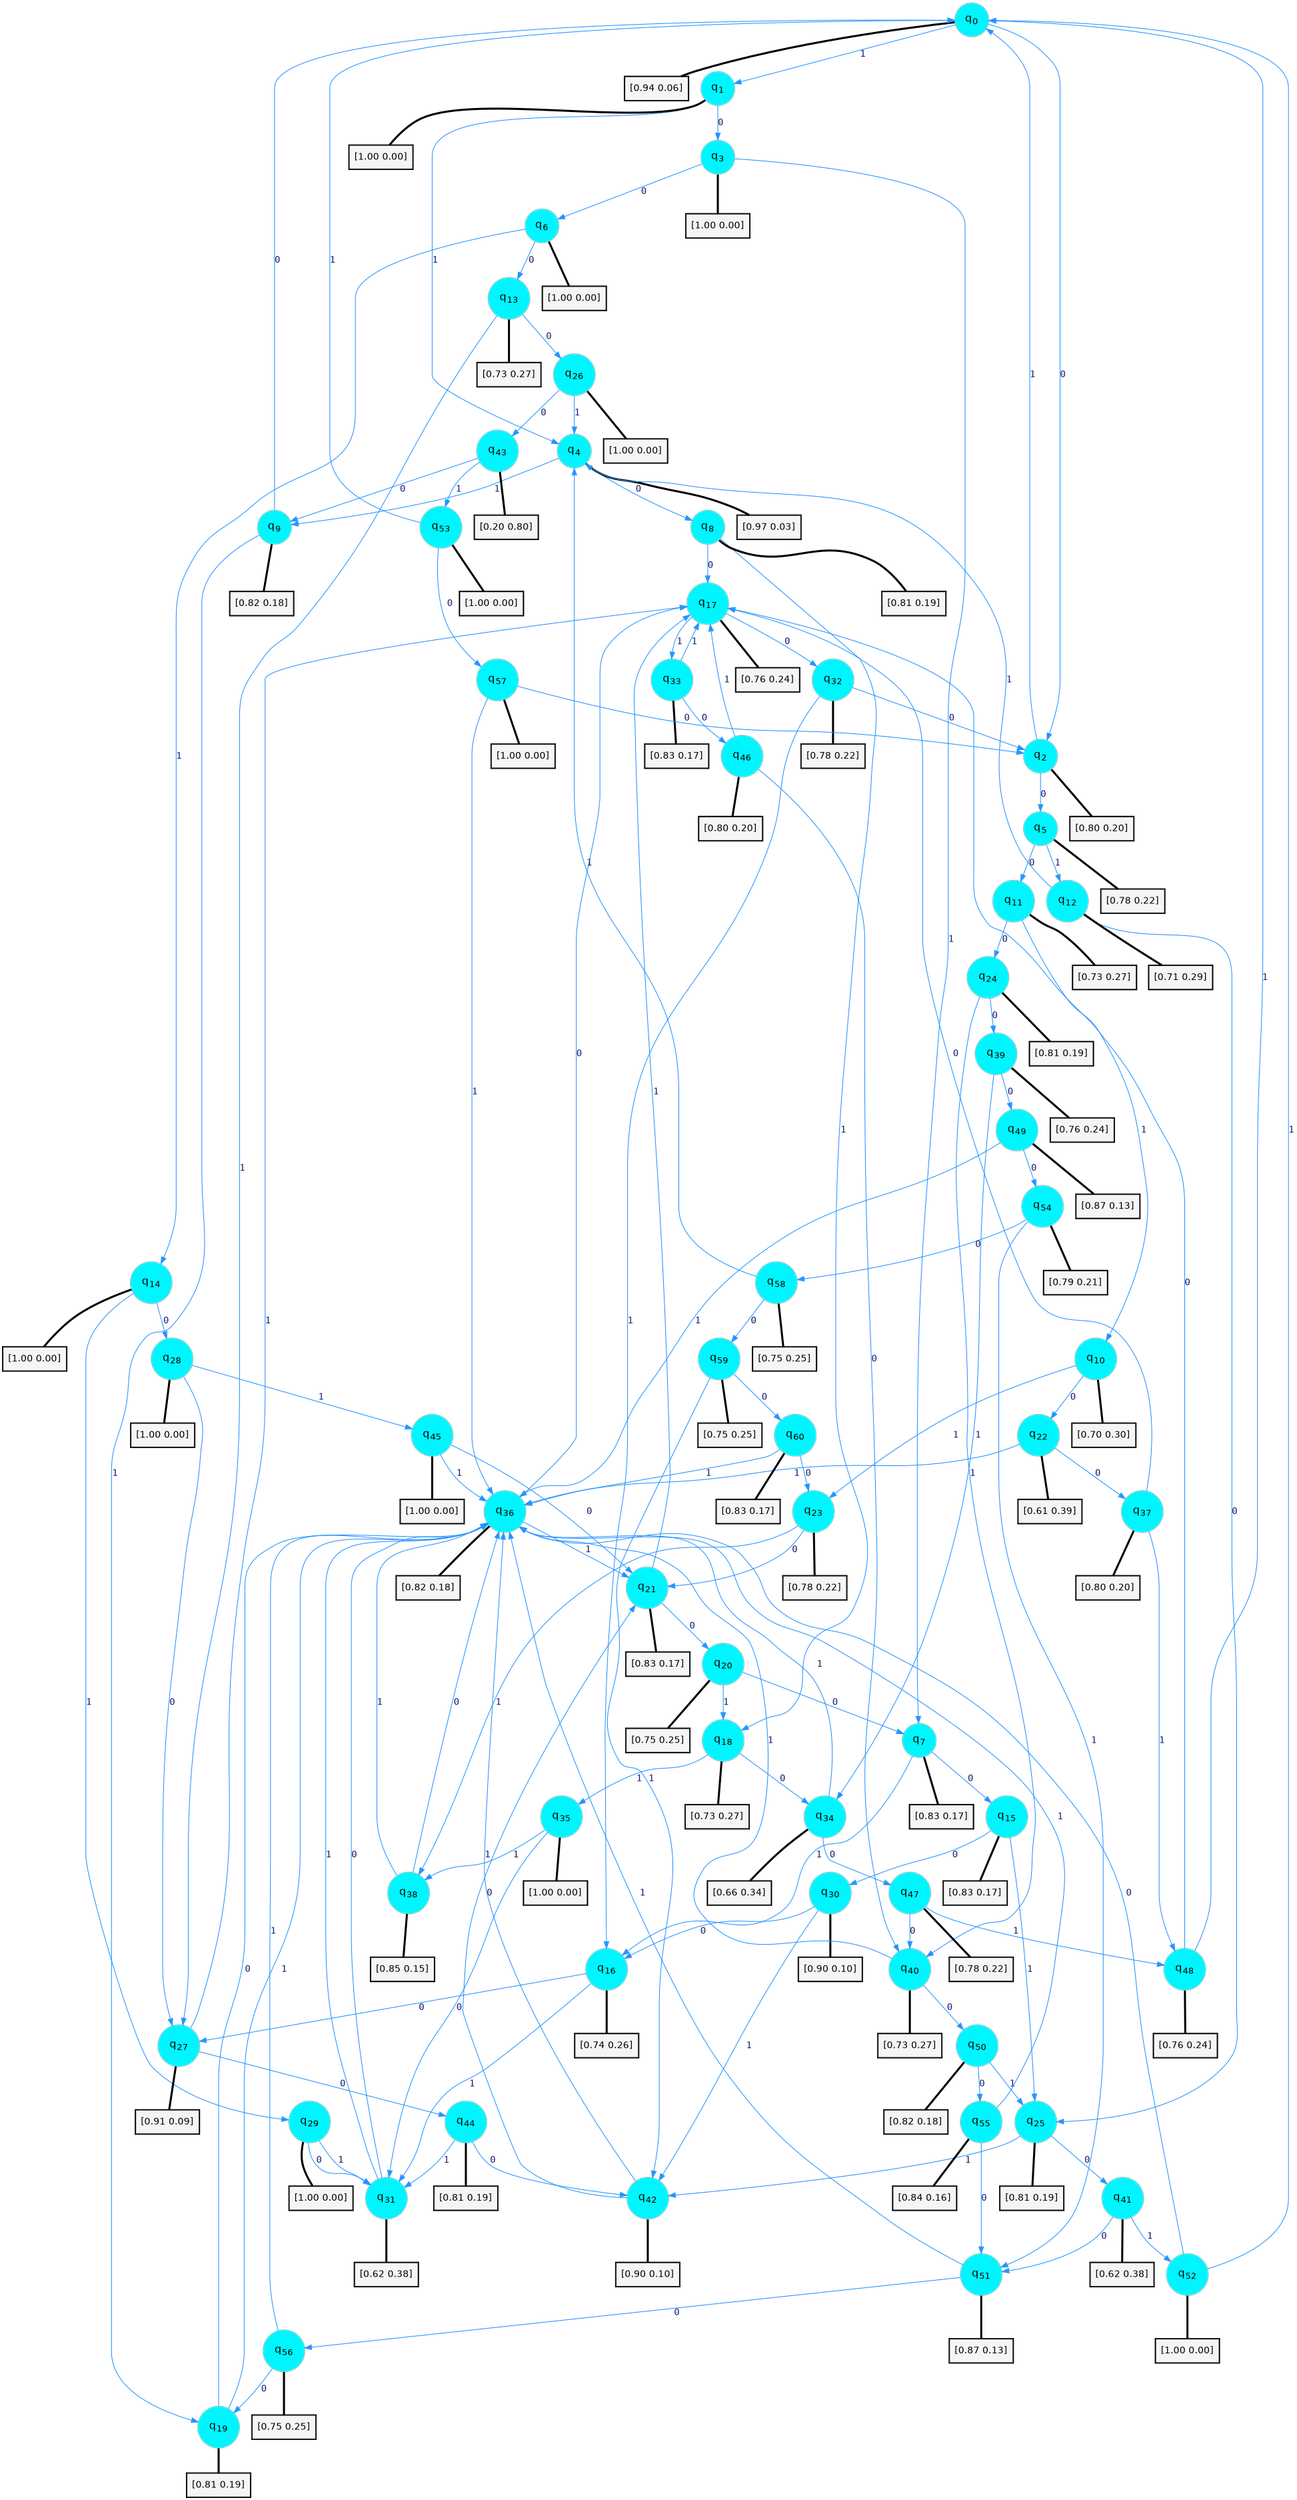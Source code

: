digraph G {
graph [
bgcolor=transparent, dpi=300, rankdir=TD, size="40,25"];
node [
color=gray, fillcolor=turquoise1, fontcolor=black, fontname=Helvetica, fontsize=16, fontweight=bold, shape=circle, style=filled];
edge [
arrowsize=1, color=dodgerblue1, fontcolor=midnightblue, fontname=courier, fontweight=bold, penwidth=1, style=solid, weight=20];
0[label=<q<SUB>0</SUB>>];
1[label=<q<SUB>1</SUB>>];
2[label=<q<SUB>2</SUB>>];
3[label=<q<SUB>3</SUB>>];
4[label=<q<SUB>4</SUB>>];
5[label=<q<SUB>5</SUB>>];
6[label=<q<SUB>6</SUB>>];
7[label=<q<SUB>7</SUB>>];
8[label=<q<SUB>8</SUB>>];
9[label=<q<SUB>9</SUB>>];
10[label=<q<SUB>10</SUB>>];
11[label=<q<SUB>11</SUB>>];
12[label=<q<SUB>12</SUB>>];
13[label=<q<SUB>13</SUB>>];
14[label=<q<SUB>14</SUB>>];
15[label=<q<SUB>15</SUB>>];
16[label=<q<SUB>16</SUB>>];
17[label=<q<SUB>17</SUB>>];
18[label=<q<SUB>18</SUB>>];
19[label=<q<SUB>19</SUB>>];
20[label=<q<SUB>20</SUB>>];
21[label=<q<SUB>21</SUB>>];
22[label=<q<SUB>22</SUB>>];
23[label=<q<SUB>23</SUB>>];
24[label=<q<SUB>24</SUB>>];
25[label=<q<SUB>25</SUB>>];
26[label=<q<SUB>26</SUB>>];
27[label=<q<SUB>27</SUB>>];
28[label=<q<SUB>28</SUB>>];
29[label=<q<SUB>29</SUB>>];
30[label=<q<SUB>30</SUB>>];
31[label=<q<SUB>31</SUB>>];
32[label=<q<SUB>32</SUB>>];
33[label=<q<SUB>33</SUB>>];
34[label=<q<SUB>34</SUB>>];
35[label=<q<SUB>35</SUB>>];
36[label=<q<SUB>36</SUB>>];
37[label=<q<SUB>37</SUB>>];
38[label=<q<SUB>38</SUB>>];
39[label=<q<SUB>39</SUB>>];
40[label=<q<SUB>40</SUB>>];
41[label=<q<SUB>41</SUB>>];
42[label=<q<SUB>42</SUB>>];
43[label=<q<SUB>43</SUB>>];
44[label=<q<SUB>44</SUB>>];
45[label=<q<SUB>45</SUB>>];
46[label=<q<SUB>46</SUB>>];
47[label=<q<SUB>47</SUB>>];
48[label=<q<SUB>48</SUB>>];
49[label=<q<SUB>49</SUB>>];
50[label=<q<SUB>50</SUB>>];
51[label=<q<SUB>51</SUB>>];
52[label=<q<SUB>52</SUB>>];
53[label=<q<SUB>53</SUB>>];
54[label=<q<SUB>54</SUB>>];
55[label=<q<SUB>55</SUB>>];
56[label=<q<SUB>56</SUB>>];
57[label=<q<SUB>57</SUB>>];
58[label=<q<SUB>58</SUB>>];
59[label=<q<SUB>59</SUB>>];
60[label=<q<SUB>60</SUB>>];
61[label="[0.94 0.06]", shape=box,fontcolor=black, fontname=Helvetica, fontsize=14, penwidth=2, fillcolor=whitesmoke,color=black];
62[label="[1.00 0.00]", shape=box,fontcolor=black, fontname=Helvetica, fontsize=14, penwidth=2, fillcolor=whitesmoke,color=black];
63[label="[0.80 0.20]", shape=box,fontcolor=black, fontname=Helvetica, fontsize=14, penwidth=2, fillcolor=whitesmoke,color=black];
64[label="[1.00 0.00]", shape=box,fontcolor=black, fontname=Helvetica, fontsize=14, penwidth=2, fillcolor=whitesmoke,color=black];
65[label="[0.97 0.03]", shape=box,fontcolor=black, fontname=Helvetica, fontsize=14, penwidth=2, fillcolor=whitesmoke,color=black];
66[label="[0.78 0.22]", shape=box,fontcolor=black, fontname=Helvetica, fontsize=14, penwidth=2, fillcolor=whitesmoke,color=black];
67[label="[1.00 0.00]", shape=box,fontcolor=black, fontname=Helvetica, fontsize=14, penwidth=2, fillcolor=whitesmoke,color=black];
68[label="[0.83 0.17]", shape=box,fontcolor=black, fontname=Helvetica, fontsize=14, penwidth=2, fillcolor=whitesmoke,color=black];
69[label="[0.81 0.19]", shape=box,fontcolor=black, fontname=Helvetica, fontsize=14, penwidth=2, fillcolor=whitesmoke,color=black];
70[label="[0.82 0.18]", shape=box,fontcolor=black, fontname=Helvetica, fontsize=14, penwidth=2, fillcolor=whitesmoke,color=black];
71[label="[0.70 0.30]", shape=box,fontcolor=black, fontname=Helvetica, fontsize=14, penwidth=2, fillcolor=whitesmoke,color=black];
72[label="[0.73 0.27]", shape=box,fontcolor=black, fontname=Helvetica, fontsize=14, penwidth=2, fillcolor=whitesmoke,color=black];
73[label="[0.71 0.29]", shape=box,fontcolor=black, fontname=Helvetica, fontsize=14, penwidth=2, fillcolor=whitesmoke,color=black];
74[label="[0.73 0.27]", shape=box,fontcolor=black, fontname=Helvetica, fontsize=14, penwidth=2, fillcolor=whitesmoke,color=black];
75[label="[1.00 0.00]", shape=box,fontcolor=black, fontname=Helvetica, fontsize=14, penwidth=2, fillcolor=whitesmoke,color=black];
76[label="[0.83 0.17]", shape=box,fontcolor=black, fontname=Helvetica, fontsize=14, penwidth=2, fillcolor=whitesmoke,color=black];
77[label="[0.74 0.26]", shape=box,fontcolor=black, fontname=Helvetica, fontsize=14, penwidth=2, fillcolor=whitesmoke,color=black];
78[label="[0.76 0.24]", shape=box,fontcolor=black, fontname=Helvetica, fontsize=14, penwidth=2, fillcolor=whitesmoke,color=black];
79[label="[0.73 0.27]", shape=box,fontcolor=black, fontname=Helvetica, fontsize=14, penwidth=2, fillcolor=whitesmoke,color=black];
80[label="[0.81 0.19]", shape=box,fontcolor=black, fontname=Helvetica, fontsize=14, penwidth=2, fillcolor=whitesmoke,color=black];
81[label="[0.75 0.25]", shape=box,fontcolor=black, fontname=Helvetica, fontsize=14, penwidth=2, fillcolor=whitesmoke,color=black];
82[label="[0.83 0.17]", shape=box,fontcolor=black, fontname=Helvetica, fontsize=14, penwidth=2, fillcolor=whitesmoke,color=black];
83[label="[0.61 0.39]", shape=box,fontcolor=black, fontname=Helvetica, fontsize=14, penwidth=2, fillcolor=whitesmoke,color=black];
84[label="[0.78 0.22]", shape=box,fontcolor=black, fontname=Helvetica, fontsize=14, penwidth=2, fillcolor=whitesmoke,color=black];
85[label="[0.81 0.19]", shape=box,fontcolor=black, fontname=Helvetica, fontsize=14, penwidth=2, fillcolor=whitesmoke,color=black];
86[label="[0.81 0.19]", shape=box,fontcolor=black, fontname=Helvetica, fontsize=14, penwidth=2, fillcolor=whitesmoke,color=black];
87[label="[1.00 0.00]", shape=box,fontcolor=black, fontname=Helvetica, fontsize=14, penwidth=2, fillcolor=whitesmoke,color=black];
88[label="[0.91 0.09]", shape=box,fontcolor=black, fontname=Helvetica, fontsize=14, penwidth=2, fillcolor=whitesmoke,color=black];
89[label="[1.00 0.00]", shape=box,fontcolor=black, fontname=Helvetica, fontsize=14, penwidth=2, fillcolor=whitesmoke,color=black];
90[label="[1.00 0.00]", shape=box,fontcolor=black, fontname=Helvetica, fontsize=14, penwidth=2, fillcolor=whitesmoke,color=black];
91[label="[0.90 0.10]", shape=box,fontcolor=black, fontname=Helvetica, fontsize=14, penwidth=2, fillcolor=whitesmoke,color=black];
92[label="[0.62 0.38]", shape=box,fontcolor=black, fontname=Helvetica, fontsize=14, penwidth=2, fillcolor=whitesmoke,color=black];
93[label="[0.78 0.22]", shape=box,fontcolor=black, fontname=Helvetica, fontsize=14, penwidth=2, fillcolor=whitesmoke,color=black];
94[label="[0.83 0.17]", shape=box,fontcolor=black, fontname=Helvetica, fontsize=14, penwidth=2, fillcolor=whitesmoke,color=black];
95[label="[0.66 0.34]", shape=box,fontcolor=black, fontname=Helvetica, fontsize=14, penwidth=2, fillcolor=whitesmoke,color=black];
96[label="[1.00 0.00]", shape=box,fontcolor=black, fontname=Helvetica, fontsize=14, penwidth=2, fillcolor=whitesmoke,color=black];
97[label="[0.82 0.18]", shape=box,fontcolor=black, fontname=Helvetica, fontsize=14, penwidth=2, fillcolor=whitesmoke,color=black];
98[label="[0.80 0.20]", shape=box,fontcolor=black, fontname=Helvetica, fontsize=14, penwidth=2, fillcolor=whitesmoke,color=black];
99[label="[0.85 0.15]", shape=box,fontcolor=black, fontname=Helvetica, fontsize=14, penwidth=2, fillcolor=whitesmoke,color=black];
100[label="[0.76 0.24]", shape=box,fontcolor=black, fontname=Helvetica, fontsize=14, penwidth=2, fillcolor=whitesmoke,color=black];
101[label="[0.73 0.27]", shape=box,fontcolor=black, fontname=Helvetica, fontsize=14, penwidth=2, fillcolor=whitesmoke,color=black];
102[label="[0.62 0.38]", shape=box,fontcolor=black, fontname=Helvetica, fontsize=14, penwidth=2, fillcolor=whitesmoke,color=black];
103[label="[0.90 0.10]", shape=box,fontcolor=black, fontname=Helvetica, fontsize=14, penwidth=2, fillcolor=whitesmoke,color=black];
104[label="[0.20 0.80]", shape=box,fontcolor=black, fontname=Helvetica, fontsize=14, penwidth=2, fillcolor=whitesmoke,color=black];
105[label="[0.81 0.19]", shape=box,fontcolor=black, fontname=Helvetica, fontsize=14, penwidth=2, fillcolor=whitesmoke,color=black];
106[label="[1.00 0.00]", shape=box,fontcolor=black, fontname=Helvetica, fontsize=14, penwidth=2, fillcolor=whitesmoke,color=black];
107[label="[0.80 0.20]", shape=box,fontcolor=black, fontname=Helvetica, fontsize=14, penwidth=2, fillcolor=whitesmoke,color=black];
108[label="[0.78 0.22]", shape=box,fontcolor=black, fontname=Helvetica, fontsize=14, penwidth=2, fillcolor=whitesmoke,color=black];
109[label="[0.76 0.24]", shape=box,fontcolor=black, fontname=Helvetica, fontsize=14, penwidth=2, fillcolor=whitesmoke,color=black];
110[label="[0.87 0.13]", shape=box,fontcolor=black, fontname=Helvetica, fontsize=14, penwidth=2, fillcolor=whitesmoke,color=black];
111[label="[0.82 0.18]", shape=box,fontcolor=black, fontname=Helvetica, fontsize=14, penwidth=2, fillcolor=whitesmoke,color=black];
112[label="[0.87 0.13]", shape=box,fontcolor=black, fontname=Helvetica, fontsize=14, penwidth=2, fillcolor=whitesmoke,color=black];
113[label="[1.00 0.00]", shape=box,fontcolor=black, fontname=Helvetica, fontsize=14, penwidth=2, fillcolor=whitesmoke,color=black];
114[label="[1.00 0.00]", shape=box,fontcolor=black, fontname=Helvetica, fontsize=14, penwidth=2, fillcolor=whitesmoke,color=black];
115[label="[0.79 0.21]", shape=box,fontcolor=black, fontname=Helvetica, fontsize=14, penwidth=2, fillcolor=whitesmoke,color=black];
116[label="[0.84 0.16]", shape=box,fontcolor=black, fontname=Helvetica, fontsize=14, penwidth=2, fillcolor=whitesmoke,color=black];
117[label="[0.75 0.25]", shape=box,fontcolor=black, fontname=Helvetica, fontsize=14, penwidth=2, fillcolor=whitesmoke,color=black];
118[label="[1.00 0.00]", shape=box,fontcolor=black, fontname=Helvetica, fontsize=14, penwidth=2, fillcolor=whitesmoke,color=black];
119[label="[0.75 0.25]", shape=box,fontcolor=black, fontname=Helvetica, fontsize=14, penwidth=2, fillcolor=whitesmoke,color=black];
120[label="[0.75 0.25]", shape=box,fontcolor=black, fontname=Helvetica, fontsize=14, penwidth=2, fillcolor=whitesmoke,color=black];
121[label="[0.83 0.17]", shape=box,fontcolor=black, fontname=Helvetica, fontsize=14, penwidth=2, fillcolor=whitesmoke,color=black];
0->2 [label=0];
0->1 [label=1];
0->61 [arrowhead=none, penwidth=3,color=black];
1->3 [label=0];
1->4 [label=1];
1->62 [arrowhead=none, penwidth=3,color=black];
2->5 [label=0];
2->0 [label=1];
2->63 [arrowhead=none, penwidth=3,color=black];
3->6 [label=0];
3->7 [label=1];
3->64 [arrowhead=none, penwidth=3,color=black];
4->8 [label=0];
4->9 [label=1];
4->65 [arrowhead=none, penwidth=3,color=black];
5->11 [label=0];
5->12 [label=1];
5->66 [arrowhead=none, penwidth=3,color=black];
6->13 [label=0];
6->14 [label=1];
6->67 [arrowhead=none, penwidth=3,color=black];
7->15 [label=0];
7->16 [label=1];
7->68 [arrowhead=none, penwidth=3,color=black];
8->17 [label=0];
8->18 [label=1];
8->69 [arrowhead=none, penwidth=3,color=black];
9->0 [label=0];
9->19 [label=1];
9->70 [arrowhead=none, penwidth=3,color=black];
10->22 [label=0];
10->23 [label=1];
10->71 [arrowhead=none, penwidth=3,color=black];
11->24 [label=0];
11->10 [label=1];
11->72 [arrowhead=none, penwidth=3,color=black];
12->25 [label=0];
12->4 [label=1];
12->73 [arrowhead=none, penwidth=3,color=black];
13->26 [label=0];
13->27 [label=1];
13->74 [arrowhead=none, penwidth=3,color=black];
14->28 [label=0];
14->29 [label=1];
14->75 [arrowhead=none, penwidth=3,color=black];
15->30 [label=0];
15->25 [label=1];
15->76 [arrowhead=none, penwidth=3,color=black];
16->27 [label=0];
16->31 [label=1];
16->77 [arrowhead=none, penwidth=3,color=black];
17->32 [label=0];
17->33 [label=1];
17->78 [arrowhead=none, penwidth=3,color=black];
18->34 [label=0];
18->35 [label=1];
18->79 [arrowhead=none, penwidth=3,color=black];
19->36 [label=0];
19->36 [label=1];
19->80 [arrowhead=none, penwidth=3,color=black];
20->7 [label=0];
20->18 [label=1];
20->81 [arrowhead=none, penwidth=3,color=black];
21->20 [label=0];
21->17 [label=1];
21->82 [arrowhead=none, penwidth=3,color=black];
22->37 [label=0];
22->36 [label=1];
22->83 [arrowhead=none, penwidth=3,color=black];
23->21 [label=0];
23->38 [label=1];
23->84 [arrowhead=none, penwidth=3,color=black];
24->39 [label=0];
24->40 [label=1];
24->85 [arrowhead=none, penwidth=3,color=black];
25->41 [label=0];
25->42 [label=1];
25->86 [arrowhead=none, penwidth=3,color=black];
26->43 [label=0];
26->4 [label=1];
26->87 [arrowhead=none, penwidth=3,color=black];
27->44 [label=0];
27->17 [label=1];
27->88 [arrowhead=none, penwidth=3,color=black];
28->27 [label=0];
28->45 [label=1];
28->89 [arrowhead=none, penwidth=3,color=black];
29->31 [label=0];
29->31 [label=1];
29->90 [arrowhead=none, penwidth=3,color=black];
30->16 [label=0];
30->42 [label=1];
30->91 [arrowhead=none, penwidth=3,color=black];
31->36 [label=0];
31->36 [label=1];
31->92 [arrowhead=none, penwidth=3,color=black];
32->2 [label=0];
32->16 [label=1];
32->93 [arrowhead=none, penwidth=3,color=black];
33->46 [label=0];
33->17 [label=1];
33->94 [arrowhead=none, penwidth=3,color=black];
34->47 [label=0];
34->36 [label=1];
34->95 [arrowhead=none, penwidth=3,color=black];
35->31 [label=0];
35->38 [label=1];
35->96 [arrowhead=none, penwidth=3,color=black];
36->17 [label=0];
36->21 [label=1];
36->97 [arrowhead=none, penwidth=3,color=black];
37->17 [label=0];
37->48 [label=1];
37->98 [arrowhead=none, penwidth=3,color=black];
38->36 [label=0];
38->36 [label=1];
38->99 [arrowhead=none, penwidth=3,color=black];
39->49 [label=0];
39->34 [label=1];
39->100 [arrowhead=none, penwidth=3,color=black];
40->50 [label=0];
40->36 [label=1];
40->101 [arrowhead=none, penwidth=3,color=black];
41->51 [label=0];
41->52 [label=1];
41->102 [arrowhead=none, penwidth=3,color=black];
42->21 [label=0];
42->36 [label=1];
42->103 [arrowhead=none, penwidth=3,color=black];
43->9 [label=0];
43->53 [label=1];
43->104 [arrowhead=none, penwidth=3,color=black];
44->42 [label=0];
44->31 [label=1];
44->105 [arrowhead=none, penwidth=3,color=black];
45->21 [label=0];
45->36 [label=1];
45->106 [arrowhead=none, penwidth=3,color=black];
46->40 [label=0];
46->17 [label=1];
46->107 [arrowhead=none, penwidth=3,color=black];
47->40 [label=0];
47->48 [label=1];
47->108 [arrowhead=none, penwidth=3,color=black];
48->17 [label=0];
48->0 [label=1];
48->109 [arrowhead=none, penwidth=3,color=black];
49->54 [label=0];
49->36 [label=1];
49->110 [arrowhead=none, penwidth=3,color=black];
50->55 [label=0];
50->25 [label=1];
50->111 [arrowhead=none, penwidth=3,color=black];
51->56 [label=0];
51->36 [label=1];
51->112 [arrowhead=none, penwidth=3,color=black];
52->36 [label=0];
52->0 [label=1];
52->113 [arrowhead=none, penwidth=3,color=black];
53->57 [label=0];
53->0 [label=1];
53->114 [arrowhead=none, penwidth=3,color=black];
54->58 [label=0];
54->51 [label=1];
54->115 [arrowhead=none, penwidth=3,color=black];
55->51 [label=0];
55->36 [label=1];
55->116 [arrowhead=none, penwidth=3,color=black];
56->19 [label=0];
56->36 [label=1];
56->117 [arrowhead=none, penwidth=3,color=black];
57->2 [label=0];
57->36 [label=1];
57->118 [arrowhead=none, penwidth=3,color=black];
58->59 [label=0];
58->4 [label=1];
58->119 [arrowhead=none, penwidth=3,color=black];
59->60 [label=0];
59->42 [label=1];
59->120 [arrowhead=none, penwidth=3,color=black];
60->23 [label=0];
60->36 [label=1];
60->121 [arrowhead=none, penwidth=3,color=black];
}
